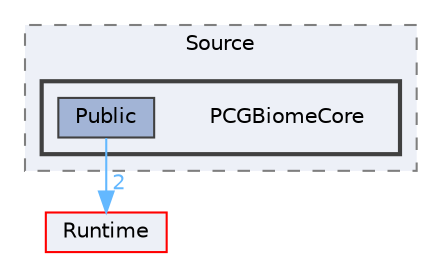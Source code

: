 digraph "PCGBiomeCore"
{
 // INTERACTIVE_SVG=YES
 // LATEX_PDF_SIZE
  bgcolor="transparent";
  edge [fontname=Helvetica,fontsize=10,labelfontname=Helvetica,labelfontsize=10];
  node [fontname=Helvetica,fontsize=10,shape=box,height=0.2,width=0.4];
  compound=true
  subgraph clusterdir_0a30d407f9139eeec2fbb7dc06623362 {
    graph [ bgcolor="#edf0f7", pencolor="grey50", label="Source", fontname=Helvetica,fontsize=10 style="filled,dashed", URL="dir_0a30d407f9139eeec2fbb7dc06623362.html",tooltip=""]
  subgraph clusterdir_8f84c3197c288a8b1312a570067420f5 {
    graph [ bgcolor="#edf0f7", pencolor="grey25", label="", fontname=Helvetica,fontsize=10 style="filled,bold", URL="dir_8f84c3197c288a8b1312a570067420f5.html",tooltip=""]
    dir_8f84c3197c288a8b1312a570067420f5 [shape=plaintext, label="PCGBiomeCore"];
  dir_fc318826ff035adcf01d2043da58ce3f [label="Public", fillcolor="#a2b4d6", color="grey25", style="filled", URL="dir_fc318826ff035adcf01d2043da58ce3f.html",tooltip=""];
  }
  }
  dir_7536b172fbd480bfd146a1b1acd6856b [label="Runtime", fillcolor="#edf0f7", color="red", style="filled", URL="dir_7536b172fbd480bfd146a1b1acd6856b.html",tooltip=""];
  dir_fc318826ff035adcf01d2043da58ce3f->dir_7536b172fbd480bfd146a1b1acd6856b [headlabel="2", labeldistance=1.5 headhref="dir_000818_000984.html" href="dir_000818_000984.html" color="steelblue1" fontcolor="steelblue1"];
}
